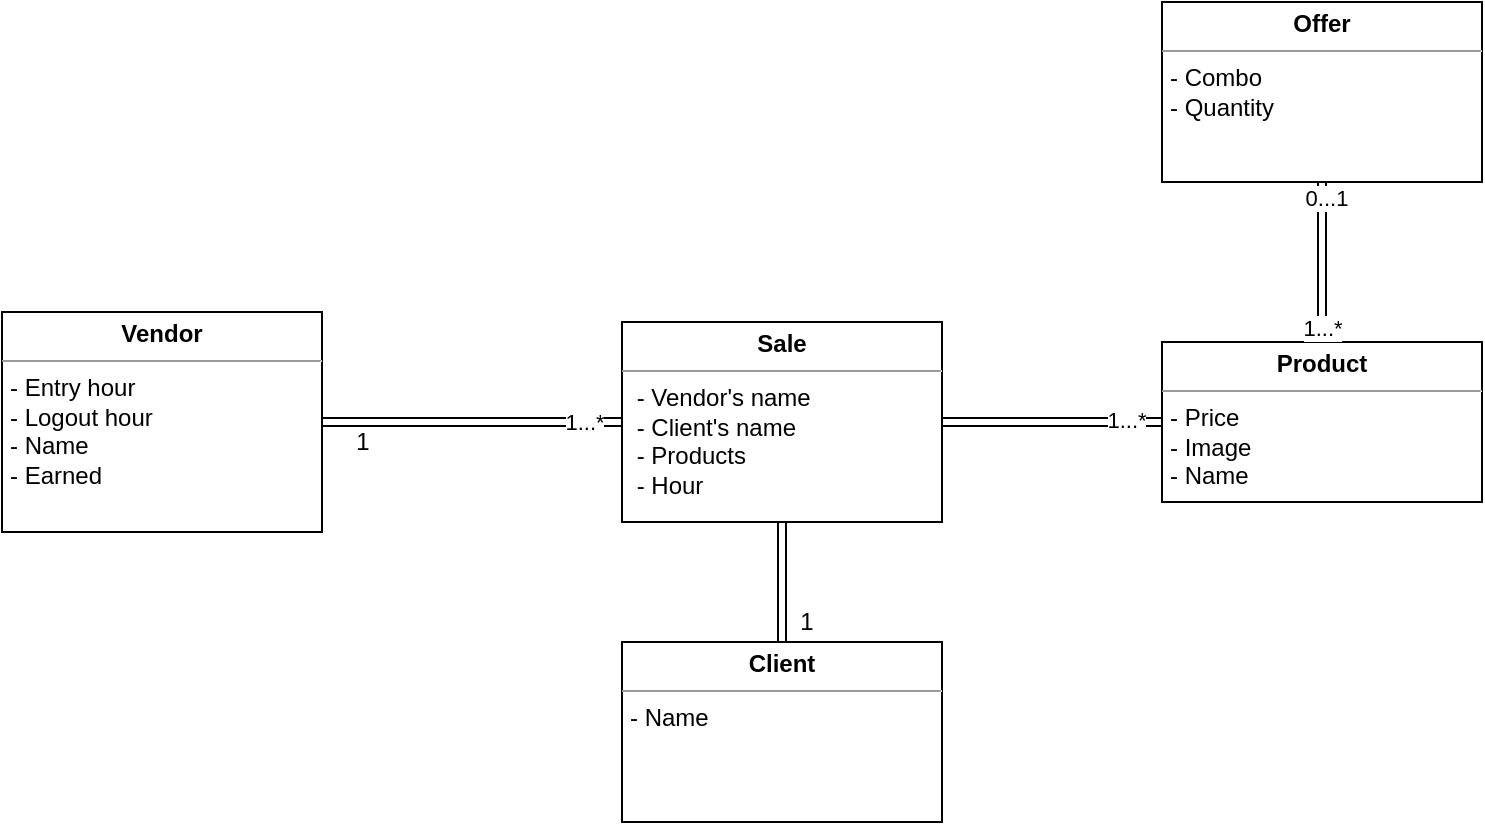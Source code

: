 <mxfile version="19.0.3" type="device"><diagram id="C5RBs43oDa-KdzZeNtuy" name="Page-1"><mxGraphModel dx="1643" dy="734" grid="1" gridSize="10" guides="1" tooltips="1" connect="1" arrows="1" fold="1" page="1" pageScale="1" pageWidth="827" pageHeight="1169" math="0" shadow="0"><root><mxCell id="WIyWlLk6GJQsqaUBKTNV-0"/><mxCell id="WIyWlLk6GJQsqaUBKTNV-1" parent="WIyWlLk6GJQsqaUBKTNV-0"/><mxCell id="TygNZiHzE96YnJHEMlrK-12" style="edgeStyle=orthogonalEdgeStyle;rounded=0;orthogonalLoop=1;jettySize=auto;html=1;entryX=0.5;entryY=1;entryDx=0;entryDy=0;shape=link;" edge="1" parent="WIyWlLk6GJQsqaUBKTNV-1" source="TygNZiHzE96YnJHEMlrK-7" target="TygNZiHzE96YnJHEMlrK-10"><mxGeometry relative="1" as="geometry"/></mxCell><mxCell id="TygNZiHzE96YnJHEMlrK-7" value="&lt;p style=&quot;margin:0px;margin-top:4px;text-align:center;&quot;&gt;&lt;b&gt;Client&lt;/b&gt;&lt;/p&gt;&lt;hr size=&quot;1&quot;&gt;&lt;p style=&quot;margin:0px;margin-left:4px;&quot;&gt;- Name&lt;/p&gt;&lt;p style=&quot;margin:0px;margin-left:4px;&quot;&gt;&lt;br&gt;&lt;/p&gt;" style="verticalAlign=top;align=left;overflow=fill;fontSize=12;fontFamily=Helvetica;html=1;" vertex="1" parent="WIyWlLk6GJQsqaUBKTNV-1"><mxGeometry x="340" y="540" width="160" height="90" as="geometry"/></mxCell><mxCell id="TygNZiHzE96YnJHEMlrK-27" value="" style="edgeStyle=orthogonalEdgeStyle;shape=link;rounded=0;orthogonalLoop=1;jettySize=auto;html=1;" edge="1" parent="WIyWlLk6GJQsqaUBKTNV-1" source="TygNZiHzE96YnJHEMlrK-8" target="TygNZiHzE96YnJHEMlrK-11"><mxGeometry relative="1" as="geometry"/></mxCell><mxCell id="TygNZiHzE96YnJHEMlrK-8" value="&lt;p style=&quot;margin:0px;margin-top:4px;text-align:center;&quot;&gt;&lt;b&gt;Product&lt;/b&gt;&lt;/p&gt;&lt;hr size=&quot;1&quot;&gt;&lt;p style=&quot;margin:0px;margin-left:4px;&quot;&gt;- Price&lt;/p&gt;&lt;p style=&quot;margin:0px;margin-left:4px;&quot;&gt;- Image&lt;/p&gt;&lt;p style=&quot;margin:0px;margin-left:4px;&quot;&gt;- Name&lt;/p&gt;" style="verticalAlign=top;align=left;overflow=fill;fontSize=12;fontFamily=Helvetica;html=1;" vertex="1" parent="WIyWlLk6GJQsqaUBKTNV-1"><mxGeometry x="610" y="390" width="160" height="80" as="geometry"/></mxCell><mxCell id="TygNZiHzE96YnJHEMlrK-16" style="edgeStyle=orthogonalEdgeStyle;rounded=0;orthogonalLoop=1;jettySize=auto;html=1;entryX=0;entryY=0.5;entryDx=0;entryDy=0;shape=link;" edge="1" parent="WIyWlLk6GJQsqaUBKTNV-1" source="TygNZiHzE96YnJHEMlrK-10" target="TygNZiHzE96YnJHEMlrK-8"><mxGeometry relative="1" as="geometry"/></mxCell><mxCell id="TygNZiHzE96YnJHEMlrK-24" value="1...*" style="edgeLabel;html=1;align=center;verticalAlign=middle;resizable=0;points=[];" vertex="1" connectable="0" parent="TygNZiHzE96YnJHEMlrK-16"><mxGeometry x="0.666" y="1" relative="1" as="geometry"><mxPoint as="offset"/></mxGeometry></mxCell><mxCell id="TygNZiHzE96YnJHEMlrK-10" value="&lt;p style=&quot;margin:0px;margin-top:4px;text-align:center;&quot;&gt;&lt;b&gt;Sale&lt;/b&gt;&lt;/p&gt;&lt;hr size=&quot;1&quot;&gt;&lt;p style=&quot;margin:0px;margin-left:4px;&quot;&gt;&amp;nbsp;- Vendor's name&lt;/p&gt;&lt;p style=&quot;margin:0px;margin-left:4px;&quot;&gt;&amp;nbsp;- Client's name&lt;/p&gt;&lt;p style=&quot;margin:0px;margin-left:4px;&quot;&gt;&amp;nbsp;- Products&lt;/p&gt;&lt;p style=&quot;margin:0px;margin-left:4px;&quot;&gt;&amp;nbsp;- Hour&lt;/p&gt;" style="verticalAlign=top;align=left;overflow=fill;fontSize=12;fontFamily=Helvetica;html=1;" vertex="1" parent="WIyWlLk6GJQsqaUBKTNV-1"><mxGeometry x="340" y="380" width="160" height="100" as="geometry"/></mxCell><mxCell id="TygNZiHzE96YnJHEMlrK-18" style="edgeStyle=orthogonalEdgeStyle;rounded=0;orthogonalLoop=1;jettySize=auto;html=1;shape=link;" edge="1" parent="WIyWlLk6GJQsqaUBKTNV-1" source="TygNZiHzE96YnJHEMlrK-11" target="TygNZiHzE96YnJHEMlrK-8"><mxGeometry relative="1" as="geometry"/></mxCell><mxCell id="TygNZiHzE96YnJHEMlrK-25" value="0...1" style="edgeLabel;html=1;align=center;verticalAlign=middle;resizable=0;points=[];" vertex="1" connectable="0" parent="TygNZiHzE96YnJHEMlrK-18"><mxGeometry x="-0.808" y="2" relative="1" as="geometry"><mxPoint as="offset"/></mxGeometry></mxCell><mxCell id="TygNZiHzE96YnJHEMlrK-26" value="1...*" style="edgeLabel;html=1;align=center;verticalAlign=middle;resizable=0;points=[];" vertex="1" connectable="0" parent="TygNZiHzE96YnJHEMlrK-18"><mxGeometry x="0.84" y="2" relative="1" as="geometry"><mxPoint x="-2" y="-1" as="offset"/></mxGeometry></mxCell><mxCell id="TygNZiHzE96YnJHEMlrK-11" value="&lt;p style=&quot;margin:0px;margin-top:4px;text-align:center;&quot;&gt;&lt;b&gt;Offer&lt;/b&gt;&lt;/p&gt;&lt;hr size=&quot;1&quot;&gt;&lt;p style=&quot;margin:0px;margin-left:4px;&quot;&gt;- Combo&lt;/p&gt;&lt;p style=&quot;margin:0px;margin-left:4px;&quot;&gt;- Quantity&lt;/p&gt;&lt;p style=&quot;margin:0px;margin-left:4px;&quot;&gt;&lt;br&gt;&lt;/p&gt;" style="verticalAlign=top;align=left;overflow=fill;fontSize=12;fontFamily=Helvetica;html=1;" vertex="1" parent="WIyWlLk6GJQsqaUBKTNV-1"><mxGeometry x="610" y="220" width="160" height="90" as="geometry"/></mxCell><mxCell id="TygNZiHzE96YnJHEMlrK-15" style="edgeStyle=orthogonalEdgeStyle;rounded=0;orthogonalLoop=1;jettySize=auto;html=1;shape=link;" edge="1" parent="WIyWlLk6GJQsqaUBKTNV-1" source="TygNZiHzE96YnJHEMlrK-14" target="TygNZiHzE96YnJHEMlrK-10"><mxGeometry relative="1" as="geometry"/></mxCell><mxCell id="TygNZiHzE96YnJHEMlrK-21" value="1...*" style="edgeLabel;html=1;align=center;verticalAlign=middle;resizable=0;points=[];" vertex="1" connectable="0" parent="TygNZiHzE96YnJHEMlrK-15"><mxGeometry x="-0.368" y="1" relative="1" as="geometry"><mxPoint x="83" y="1" as="offset"/></mxGeometry></mxCell><mxCell id="TygNZiHzE96YnJHEMlrK-14" value="&lt;p style=&quot;margin:0px;margin-top:4px;text-align:center;&quot;&gt;&lt;b&gt;Vendor&lt;/b&gt;&lt;/p&gt;&lt;hr size=&quot;1&quot;&gt;&lt;p style=&quot;margin:0px;margin-left:4px;&quot;&gt;- Entry hour&lt;/p&gt;&lt;p style=&quot;margin:0px;margin-left:4px;&quot;&gt;- Logout hour&lt;/p&gt;&lt;p style=&quot;margin:0px;margin-left:4px;&quot;&gt;- Name&lt;/p&gt;&lt;p style=&quot;margin:0px;margin-left:4px;&quot;&gt;- Earned&lt;/p&gt;" style="verticalAlign=top;align=left;overflow=fill;fontSize=12;fontFamily=Helvetica;html=1;" vertex="1" parent="WIyWlLk6GJQsqaUBKTNV-1"><mxGeometry x="30" y="375" width="160" height="110" as="geometry"/></mxCell><mxCell id="TygNZiHzE96YnJHEMlrK-22" value="1" style="text;html=1;align=center;verticalAlign=middle;resizable=0;points=[];autosize=1;strokeColor=none;fillColor=none;" vertex="1" parent="WIyWlLk6GJQsqaUBKTNV-1"><mxGeometry x="200" y="430" width="20" height="20" as="geometry"/></mxCell><mxCell id="TygNZiHzE96YnJHEMlrK-23" value="1" style="text;html=1;align=center;verticalAlign=middle;resizable=0;points=[];autosize=1;strokeColor=none;fillColor=none;" vertex="1" parent="WIyWlLk6GJQsqaUBKTNV-1"><mxGeometry x="422" y="520" width="20" height="20" as="geometry"/></mxCell></root></mxGraphModel></diagram></mxfile>
